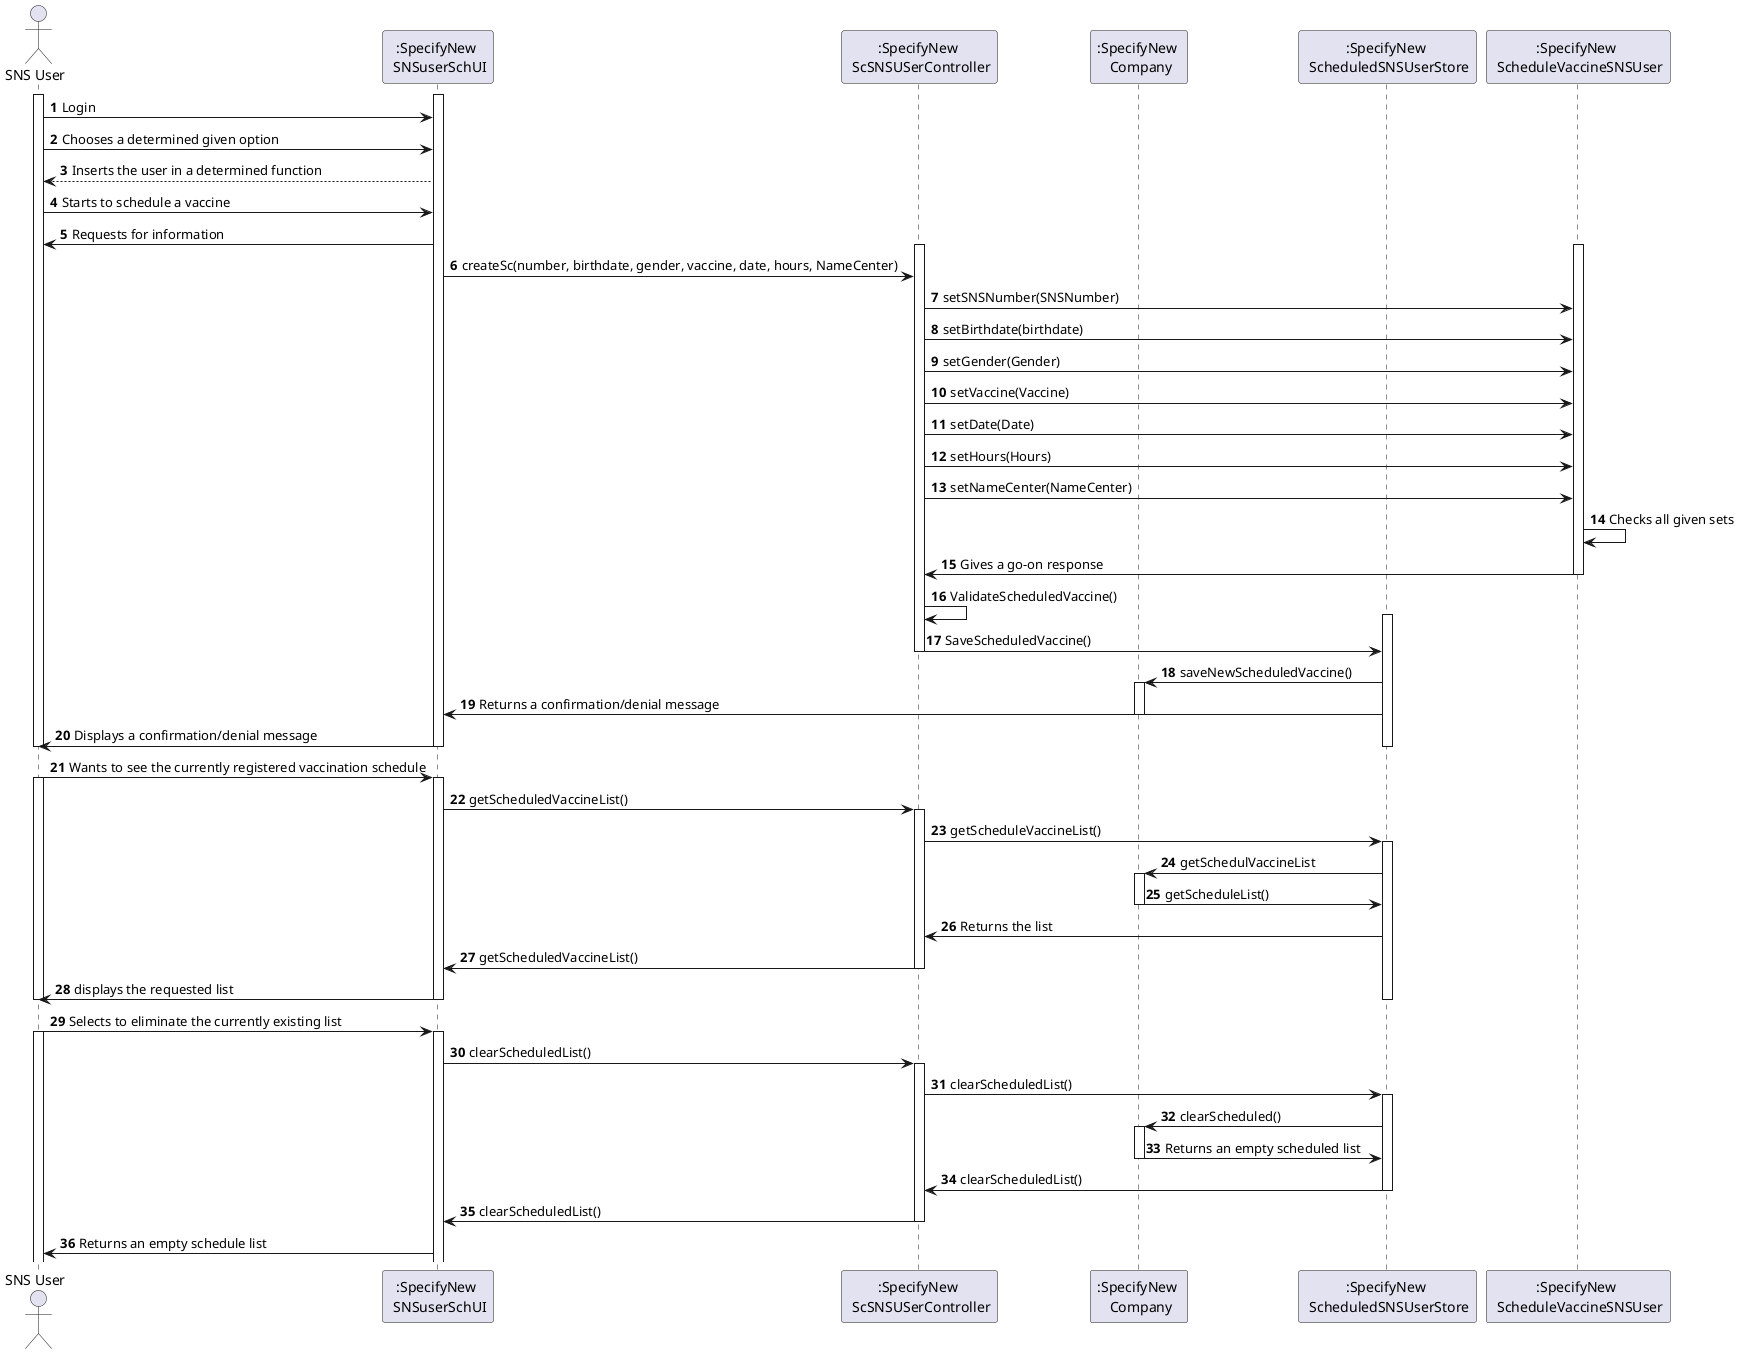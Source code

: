 @startuml
'https://plantuml.com/sequence-diagram

autonumber
actor "SNS User" as SU
participant ":SpecifyNew \n SNSuserSchUI" as UI
participant ":SpecifyNew \n ScSNSUSerController" as Controller
participant ":SpecifyNew \n Company" as C
participant ":SpecifyNew \n ScheduledSNSUserStore" as Store
participant ":SpecifyNew \n ScheduleVaccineSNSUser" as SV

activate SU
activate UI
SU-> UI: Login
SU-> UI: Chooses a determined given option
UI--> SU: Inserts the user in a determined function
SU-> UI: Starts to schedule a vaccine
UI-> SU: Requests for information
activate SV
activate Controller
UI-> Controller: createSc(number, birthdate, gender, vaccine, date, hours, NameCenter)
Controller->SV: setSNSNumber(SNSNumber)
Controller->SV: setBirthdate(birthdate)
Controller->SV: setGender(Gender)
Controller->SV: setVaccine(Vaccine)
Controller->SV: setDate(Date)
Controller->SV: setHours(Hours)
Controller->SV: setNameCenter(NameCenter)
SV->SV: Checks all given sets
SV-> Controller: Gives a go-on response
deactivate SV
Controller-> Controller: ValidateScheduledVaccine()
activate Store
Controller-> Store: SaveScheduledVaccine()
deactivate Controller
Store-> C: saveNewScheduledVaccine()
activate C
Store-> UI: Returns a confirmation/denial message
deactivate C
UI-> SU: Displays a confirmation/denial message
deactivate UI
deactivate SU
deactivate Store

SU-> UI: Wants to see the currently registered vaccination schedule
activate SU
activate UI
UI-> Controller: getScheduledVaccineList()
activate Controller
Controller-> Store: getScheduleVaccineList()
activate Store
Store-> C: getSchedulVaccineList
activate C
C-> Store: getScheduleList()
deactivate C
Store-> Controller: Returns the list
Controller->UI: getScheduledVaccineList()
deactivate Controller
UI-> SU: displays the requested list
deactivate SU
deactivate Store
deactivate UI
SU-> UI: Selects to eliminate the currently existing list
activate SU
activate UI
UI-> Controller: clearScheduledList()
activate Controller
Controller-> Store: clearScheduledList()
activate Store
Store-> C: clearScheduled()
activate C
C-> Store: Returns an empty scheduled list
deactivate C
Store-> Controller: clearScheduledList()
deactivate Store
Controller-> UI: clearScheduledList()
deactivate Controller
UI-> SU :Returns an empty schedule list






@enduml